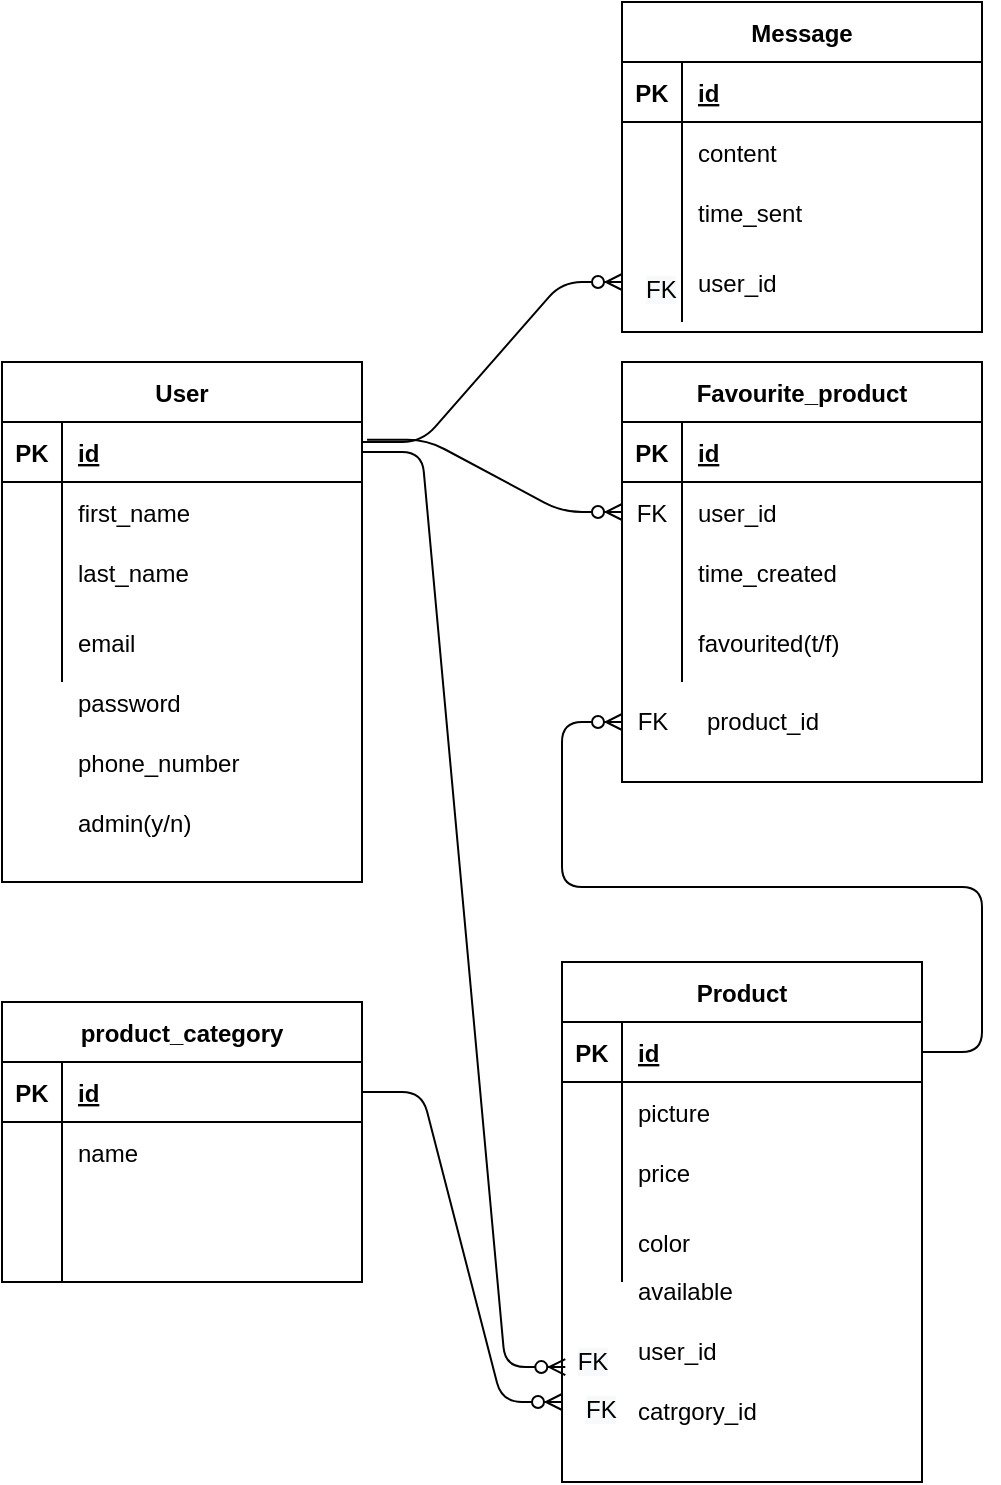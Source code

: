<mxfile version="14.1.9" type="github"><diagram id="1ZklcTyvzq-tHaEStVOn" name="Page-1"><mxGraphModel dx="1248" dy="1808" grid="1" gridSize="10" guides="1" tooltips="1" connect="1" arrows="1" fold="1" page="1" pageScale="1" pageWidth="827" pageHeight="1169" math="0" shadow="0"><root><mxCell id="0"/><mxCell id="1" parent="0"/><mxCell id="G-emduMKIzb_bS8kEKGs-1" value="User" style="shape=table;startSize=30;container=1;collapsible=1;childLayout=tableLayout;fixedRows=1;rowLines=0;fontStyle=1;align=center;resizeLast=1;" vertex="1" parent="1"><mxGeometry x="50" y="50" width="180" height="260" as="geometry"/></mxCell><mxCell id="G-emduMKIzb_bS8kEKGs-2" value="" style="shape=partialRectangle;collapsible=0;dropTarget=0;pointerEvents=0;fillColor=none;top=0;left=0;bottom=1;right=0;points=[[0,0.5],[1,0.5]];portConstraint=eastwest;" vertex="1" parent="G-emduMKIzb_bS8kEKGs-1"><mxGeometry y="30" width="180" height="30" as="geometry"/></mxCell><mxCell id="G-emduMKIzb_bS8kEKGs-3" value="PK" style="shape=partialRectangle;connectable=0;fillColor=none;top=0;left=0;bottom=0;right=0;fontStyle=1;overflow=hidden;" vertex="1" parent="G-emduMKIzb_bS8kEKGs-2"><mxGeometry width="30" height="30" as="geometry"/></mxCell><mxCell id="G-emduMKIzb_bS8kEKGs-4" value="id" style="shape=partialRectangle;connectable=0;fillColor=none;top=0;left=0;bottom=0;right=0;align=left;spacingLeft=6;fontStyle=5;overflow=hidden;" vertex="1" parent="G-emduMKIzb_bS8kEKGs-2"><mxGeometry x="30" width="150" height="30" as="geometry"/></mxCell><mxCell id="G-emduMKIzb_bS8kEKGs-5" value="" style="shape=partialRectangle;collapsible=0;dropTarget=0;pointerEvents=0;fillColor=none;top=0;left=0;bottom=0;right=0;points=[[0,0.5],[1,0.5]];portConstraint=eastwest;" vertex="1" parent="G-emduMKIzb_bS8kEKGs-1"><mxGeometry y="60" width="180" height="30" as="geometry"/></mxCell><mxCell id="G-emduMKIzb_bS8kEKGs-6" value="" style="shape=partialRectangle;connectable=0;fillColor=none;top=0;left=0;bottom=0;right=0;editable=1;overflow=hidden;" vertex="1" parent="G-emduMKIzb_bS8kEKGs-5"><mxGeometry width="30" height="30" as="geometry"/></mxCell><mxCell id="G-emduMKIzb_bS8kEKGs-7" value="first_name" style="shape=partialRectangle;connectable=0;fillColor=none;top=0;left=0;bottom=0;right=0;align=left;spacingLeft=6;overflow=hidden;" vertex="1" parent="G-emduMKIzb_bS8kEKGs-5"><mxGeometry x="30" width="150" height="30" as="geometry"/></mxCell><mxCell id="G-emduMKIzb_bS8kEKGs-8" value="" style="shape=partialRectangle;collapsible=0;dropTarget=0;pointerEvents=0;fillColor=none;top=0;left=0;bottom=0;right=0;points=[[0,0.5],[1,0.5]];portConstraint=eastwest;" vertex="1" parent="G-emduMKIzb_bS8kEKGs-1"><mxGeometry y="90" width="180" height="30" as="geometry"/></mxCell><mxCell id="G-emduMKIzb_bS8kEKGs-9" value="" style="shape=partialRectangle;connectable=0;fillColor=none;top=0;left=0;bottom=0;right=0;editable=1;overflow=hidden;" vertex="1" parent="G-emduMKIzb_bS8kEKGs-8"><mxGeometry width="30" height="30" as="geometry"/></mxCell><mxCell id="G-emduMKIzb_bS8kEKGs-10" value="last_name" style="shape=partialRectangle;connectable=0;fillColor=none;top=0;left=0;bottom=0;right=0;align=left;spacingLeft=6;overflow=hidden;" vertex="1" parent="G-emduMKIzb_bS8kEKGs-8"><mxGeometry x="30" width="150" height="30" as="geometry"/></mxCell><mxCell id="G-emduMKIzb_bS8kEKGs-11" value="" style="shape=partialRectangle;collapsible=0;dropTarget=0;pointerEvents=0;fillColor=none;top=0;left=0;bottom=0;right=0;points=[[0,0.5],[1,0.5]];portConstraint=eastwest;" vertex="1" parent="G-emduMKIzb_bS8kEKGs-1"><mxGeometry y="120" width="180" height="40" as="geometry"/></mxCell><mxCell id="G-emduMKIzb_bS8kEKGs-12" value="" style="shape=partialRectangle;connectable=0;fillColor=none;top=0;left=0;bottom=0;right=0;editable=1;overflow=hidden;" vertex="1" parent="G-emduMKIzb_bS8kEKGs-11"><mxGeometry width="30" height="40" as="geometry"/></mxCell><mxCell id="G-emduMKIzb_bS8kEKGs-13" value="email" style="shape=partialRectangle;connectable=0;fillColor=none;top=0;left=0;bottom=0;right=0;align=left;spacingLeft=6;overflow=hidden;" vertex="1" parent="G-emduMKIzb_bS8kEKGs-11"><mxGeometry x="30" width="150" height="40" as="geometry"/></mxCell><mxCell id="G-emduMKIzb_bS8kEKGs-38" value="password" style="shape=partialRectangle;connectable=0;fillColor=none;top=0;left=0;bottom=0;right=0;align=left;spacingLeft=6;overflow=hidden;" vertex="1" parent="1"><mxGeometry x="80" y="200" width="150" height="40" as="geometry"/></mxCell><mxCell id="G-emduMKIzb_bS8kEKGs-39" value="phone_number" style="shape=partialRectangle;connectable=0;fillColor=none;top=0;left=0;bottom=0;right=0;align=left;spacingLeft=6;overflow=hidden;" vertex="1" parent="1"><mxGeometry x="80" y="230" width="150" height="40" as="geometry"/></mxCell><mxCell id="G-emduMKIzb_bS8kEKGs-40" value="admin(y/n)" style="shape=partialRectangle;connectable=0;fillColor=none;top=0;left=0;bottom=0;right=0;align=left;spacingLeft=6;overflow=hidden;" vertex="1" parent="1"><mxGeometry x="80" y="260" width="150" height="40" as="geometry"/></mxCell><mxCell id="G-emduMKIzb_bS8kEKGs-41" value="Favourite_product" style="shape=table;startSize=30;container=1;collapsible=1;childLayout=tableLayout;fixedRows=1;rowLines=0;fontStyle=1;align=center;resizeLast=1;" vertex="1" parent="1"><mxGeometry x="360" y="50" width="180" height="210" as="geometry"/></mxCell><mxCell id="G-emduMKIzb_bS8kEKGs-42" value="" style="shape=partialRectangle;collapsible=0;dropTarget=0;pointerEvents=0;fillColor=none;top=0;left=0;bottom=1;right=0;points=[[0,0.5],[1,0.5]];portConstraint=eastwest;" vertex="1" parent="G-emduMKIzb_bS8kEKGs-41"><mxGeometry y="30" width="180" height="30" as="geometry"/></mxCell><mxCell id="G-emduMKIzb_bS8kEKGs-43" value="PK" style="shape=partialRectangle;connectable=0;fillColor=none;top=0;left=0;bottom=0;right=0;fontStyle=1;overflow=hidden;" vertex="1" parent="G-emduMKIzb_bS8kEKGs-42"><mxGeometry width="30" height="30" as="geometry"/></mxCell><mxCell id="G-emduMKIzb_bS8kEKGs-44" value="id" style="shape=partialRectangle;connectable=0;fillColor=none;top=0;left=0;bottom=0;right=0;align=left;spacingLeft=6;fontStyle=5;overflow=hidden;" vertex="1" parent="G-emduMKIzb_bS8kEKGs-42"><mxGeometry x="30" width="150" height="30" as="geometry"/></mxCell><mxCell id="G-emduMKIzb_bS8kEKGs-45" value="" style="shape=partialRectangle;collapsible=0;dropTarget=0;pointerEvents=0;fillColor=none;top=0;left=0;bottom=0;right=0;points=[[0,0.5],[1,0.5]];portConstraint=eastwest;" vertex="1" parent="G-emduMKIzb_bS8kEKGs-41"><mxGeometry y="60" width="180" height="30" as="geometry"/></mxCell><mxCell id="G-emduMKIzb_bS8kEKGs-46" value="FK" style="shape=partialRectangle;connectable=0;fillColor=none;top=0;left=0;bottom=0;right=0;editable=1;overflow=hidden;" vertex="1" parent="G-emduMKIzb_bS8kEKGs-45"><mxGeometry width="30" height="30" as="geometry"/></mxCell><mxCell id="G-emduMKIzb_bS8kEKGs-47" value="user_id" style="shape=partialRectangle;connectable=0;fillColor=none;top=0;left=0;bottom=0;right=0;align=left;spacingLeft=6;overflow=hidden;" vertex="1" parent="G-emduMKIzb_bS8kEKGs-45"><mxGeometry x="30" width="150" height="30" as="geometry"/></mxCell><mxCell id="G-emduMKIzb_bS8kEKGs-48" value="" style="shape=partialRectangle;collapsible=0;dropTarget=0;pointerEvents=0;fillColor=none;top=0;left=0;bottom=0;right=0;points=[[0,0.5],[1,0.5]];portConstraint=eastwest;" vertex="1" parent="G-emduMKIzb_bS8kEKGs-41"><mxGeometry y="90" width="180" height="30" as="geometry"/></mxCell><mxCell id="G-emduMKIzb_bS8kEKGs-49" value="" style="shape=partialRectangle;connectable=0;fillColor=none;top=0;left=0;bottom=0;right=0;editable=1;overflow=hidden;" vertex="1" parent="G-emduMKIzb_bS8kEKGs-48"><mxGeometry width="30" height="30" as="geometry"/></mxCell><mxCell id="G-emduMKIzb_bS8kEKGs-50" value="time_created" style="shape=partialRectangle;connectable=0;fillColor=none;top=0;left=0;bottom=0;right=0;align=left;spacingLeft=6;overflow=hidden;" vertex="1" parent="G-emduMKIzb_bS8kEKGs-48"><mxGeometry x="30" width="150" height="30" as="geometry"/></mxCell><mxCell id="G-emduMKIzb_bS8kEKGs-51" value="" style="shape=partialRectangle;collapsible=0;dropTarget=0;pointerEvents=0;fillColor=none;top=0;left=0;bottom=0;right=0;points=[[0,0.5],[1,0.5]];portConstraint=eastwest;" vertex="1" parent="G-emduMKIzb_bS8kEKGs-41"><mxGeometry y="120" width="180" height="40" as="geometry"/></mxCell><mxCell id="G-emduMKIzb_bS8kEKGs-52" value="" style="shape=partialRectangle;connectable=0;fillColor=none;top=0;left=0;bottom=0;right=0;editable=1;overflow=hidden;" vertex="1" parent="G-emduMKIzb_bS8kEKGs-51"><mxGeometry width="30" height="40" as="geometry"/></mxCell><mxCell id="G-emduMKIzb_bS8kEKGs-53" value="favourited(t/f)" style="shape=partialRectangle;connectable=0;fillColor=none;top=0;left=0;bottom=0;right=0;align=left;spacingLeft=6;overflow=hidden;" vertex="1" parent="G-emduMKIzb_bS8kEKGs-51"><mxGeometry x="30" width="150" height="40" as="geometry"/></mxCell><mxCell id="G-emduMKIzb_bS8kEKGs-54" value="Product" style="shape=table;startSize=30;container=1;collapsible=1;childLayout=tableLayout;fixedRows=1;rowLines=0;fontStyle=1;align=center;resizeLast=1;" vertex="1" parent="1"><mxGeometry x="330" y="350" width="180" height="260" as="geometry"/></mxCell><mxCell id="G-emduMKIzb_bS8kEKGs-55" value="" style="shape=partialRectangle;collapsible=0;dropTarget=0;pointerEvents=0;fillColor=none;top=0;left=0;bottom=1;right=0;points=[[0,0.5],[1,0.5]];portConstraint=eastwest;" vertex="1" parent="G-emduMKIzb_bS8kEKGs-54"><mxGeometry y="30" width="180" height="30" as="geometry"/></mxCell><mxCell id="G-emduMKIzb_bS8kEKGs-56" value="PK" style="shape=partialRectangle;connectable=0;fillColor=none;top=0;left=0;bottom=0;right=0;fontStyle=1;overflow=hidden;" vertex="1" parent="G-emduMKIzb_bS8kEKGs-55"><mxGeometry width="30" height="30" as="geometry"/></mxCell><mxCell id="G-emduMKIzb_bS8kEKGs-57" value="id" style="shape=partialRectangle;connectable=0;fillColor=none;top=0;left=0;bottom=0;right=0;align=left;spacingLeft=6;fontStyle=5;overflow=hidden;" vertex="1" parent="G-emduMKIzb_bS8kEKGs-55"><mxGeometry x="30" width="150" height="30" as="geometry"/></mxCell><mxCell id="G-emduMKIzb_bS8kEKGs-58" value="" style="shape=partialRectangle;collapsible=0;dropTarget=0;pointerEvents=0;fillColor=none;top=0;left=0;bottom=0;right=0;points=[[0,0.5],[1,0.5]];portConstraint=eastwest;" vertex="1" parent="G-emduMKIzb_bS8kEKGs-54"><mxGeometry y="60" width="180" height="30" as="geometry"/></mxCell><mxCell id="G-emduMKIzb_bS8kEKGs-59" value="" style="shape=partialRectangle;connectable=0;fillColor=none;top=0;left=0;bottom=0;right=0;editable=1;overflow=hidden;" vertex="1" parent="G-emduMKIzb_bS8kEKGs-58"><mxGeometry width="30" height="30" as="geometry"/></mxCell><mxCell id="G-emduMKIzb_bS8kEKGs-60" value="picture" style="shape=partialRectangle;connectable=0;fillColor=none;top=0;left=0;bottom=0;right=0;align=left;spacingLeft=6;overflow=hidden;" vertex="1" parent="G-emduMKIzb_bS8kEKGs-58"><mxGeometry x="30" width="150" height="30" as="geometry"/></mxCell><mxCell id="G-emduMKIzb_bS8kEKGs-61" value="" style="shape=partialRectangle;collapsible=0;dropTarget=0;pointerEvents=0;fillColor=none;top=0;left=0;bottom=0;right=0;points=[[0,0.5],[1,0.5]];portConstraint=eastwest;" vertex="1" parent="G-emduMKIzb_bS8kEKGs-54"><mxGeometry y="90" width="180" height="30" as="geometry"/></mxCell><mxCell id="G-emduMKIzb_bS8kEKGs-62" value="" style="shape=partialRectangle;connectable=0;fillColor=none;top=0;left=0;bottom=0;right=0;editable=1;overflow=hidden;" vertex="1" parent="G-emduMKIzb_bS8kEKGs-61"><mxGeometry width="30" height="30" as="geometry"/></mxCell><mxCell id="G-emduMKIzb_bS8kEKGs-63" value="price" style="shape=partialRectangle;connectable=0;fillColor=none;top=0;left=0;bottom=0;right=0;align=left;spacingLeft=6;overflow=hidden;" vertex="1" parent="G-emduMKIzb_bS8kEKGs-61"><mxGeometry x="30" width="150" height="30" as="geometry"/></mxCell><mxCell id="G-emduMKIzb_bS8kEKGs-64" value="" style="shape=partialRectangle;collapsible=0;dropTarget=0;pointerEvents=0;fillColor=none;top=0;left=0;bottom=0;right=0;points=[[0,0.5],[1,0.5]];portConstraint=eastwest;" vertex="1" parent="G-emduMKIzb_bS8kEKGs-54"><mxGeometry y="120" width="180" height="40" as="geometry"/></mxCell><mxCell id="G-emduMKIzb_bS8kEKGs-65" value="" style="shape=partialRectangle;connectable=0;fillColor=none;top=0;left=0;bottom=0;right=0;editable=1;overflow=hidden;" vertex="1" parent="G-emduMKIzb_bS8kEKGs-64"><mxGeometry width="30" height="40" as="geometry"/></mxCell><mxCell id="G-emduMKIzb_bS8kEKGs-66" value="color" style="shape=partialRectangle;connectable=0;fillColor=none;top=0;left=0;bottom=0;right=0;align=left;spacingLeft=6;overflow=hidden;" vertex="1" parent="G-emduMKIzb_bS8kEKGs-64"><mxGeometry x="30" width="150" height="40" as="geometry"/></mxCell><mxCell id="G-emduMKIzb_bS8kEKGs-67" value="Message" style="shape=table;startSize=30;container=1;collapsible=1;childLayout=tableLayout;fixedRows=1;rowLines=0;fontStyle=1;align=center;resizeLast=1;" vertex="1" parent="1"><mxGeometry x="360" y="-130" width="180" height="165" as="geometry"/></mxCell><mxCell id="G-emduMKIzb_bS8kEKGs-68" value="" style="shape=partialRectangle;collapsible=0;dropTarget=0;pointerEvents=0;fillColor=none;top=0;left=0;bottom=1;right=0;points=[[0,0.5],[1,0.5]];portConstraint=eastwest;" vertex="1" parent="G-emduMKIzb_bS8kEKGs-67"><mxGeometry y="30" width="180" height="30" as="geometry"/></mxCell><mxCell id="G-emduMKIzb_bS8kEKGs-69" value="PK" style="shape=partialRectangle;connectable=0;fillColor=none;top=0;left=0;bottom=0;right=0;fontStyle=1;overflow=hidden;" vertex="1" parent="G-emduMKIzb_bS8kEKGs-68"><mxGeometry width="30" height="30" as="geometry"/></mxCell><mxCell id="G-emduMKIzb_bS8kEKGs-70" value="id" style="shape=partialRectangle;connectable=0;fillColor=none;top=0;left=0;bottom=0;right=0;align=left;spacingLeft=6;fontStyle=5;overflow=hidden;" vertex="1" parent="G-emduMKIzb_bS8kEKGs-68"><mxGeometry x="30" width="150" height="30" as="geometry"/></mxCell><mxCell id="G-emduMKIzb_bS8kEKGs-71" value="" style="shape=partialRectangle;collapsible=0;dropTarget=0;pointerEvents=0;fillColor=none;top=0;left=0;bottom=0;right=0;points=[[0,0.5],[1,0.5]];portConstraint=eastwest;" vertex="1" parent="G-emduMKIzb_bS8kEKGs-67"><mxGeometry y="60" width="180" height="30" as="geometry"/></mxCell><mxCell id="G-emduMKIzb_bS8kEKGs-72" value="" style="shape=partialRectangle;connectable=0;fillColor=none;top=0;left=0;bottom=0;right=0;editable=1;overflow=hidden;" vertex="1" parent="G-emduMKIzb_bS8kEKGs-71"><mxGeometry width="30" height="30" as="geometry"/></mxCell><mxCell id="G-emduMKIzb_bS8kEKGs-73" value="content" style="shape=partialRectangle;connectable=0;fillColor=none;top=0;left=0;bottom=0;right=0;align=left;spacingLeft=6;overflow=hidden;" vertex="1" parent="G-emduMKIzb_bS8kEKGs-71"><mxGeometry x="30" width="150" height="30" as="geometry"/></mxCell><mxCell id="G-emduMKIzb_bS8kEKGs-74" value="" style="shape=partialRectangle;collapsible=0;dropTarget=0;pointerEvents=0;fillColor=none;top=0;left=0;bottom=0;right=0;points=[[0,0.5],[1,0.5]];portConstraint=eastwest;" vertex="1" parent="G-emduMKIzb_bS8kEKGs-67"><mxGeometry y="90" width="180" height="30" as="geometry"/></mxCell><mxCell id="G-emduMKIzb_bS8kEKGs-75" value="" style="shape=partialRectangle;connectable=0;fillColor=none;top=0;left=0;bottom=0;right=0;editable=1;overflow=hidden;" vertex="1" parent="G-emduMKIzb_bS8kEKGs-74"><mxGeometry width="30" height="30" as="geometry"/></mxCell><mxCell id="G-emduMKIzb_bS8kEKGs-76" value="time_sent" style="shape=partialRectangle;connectable=0;fillColor=none;top=0;left=0;bottom=0;right=0;align=left;spacingLeft=6;overflow=hidden;" vertex="1" parent="G-emduMKIzb_bS8kEKGs-74"><mxGeometry x="30" width="150" height="30" as="geometry"/></mxCell><mxCell id="G-emduMKIzb_bS8kEKGs-77" value="" style="shape=partialRectangle;collapsible=0;dropTarget=0;pointerEvents=0;fillColor=none;top=0;left=0;bottom=0;right=0;points=[[0,0.5],[1,0.5]];portConstraint=eastwest;" vertex="1" parent="G-emduMKIzb_bS8kEKGs-67"><mxGeometry y="120" width="180" height="40" as="geometry"/></mxCell><mxCell id="G-emduMKIzb_bS8kEKGs-78" value="" style="shape=partialRectangle;connectable=0;fillColor=none;top=0;left=0;bottom=0;right=0;editable=1;overflow=hidden;" vertex="1" parent="G-emduMKIzb_bS8kEKGs-77"><mxGeometry width="30" height="40" as="geometry"/></mxCell><mxCell id="G-emduMKIzb_bS8kEKGs-79" value="user_id" style="shape=partialRectangle;connectable=0;fillColor=none;top=0;left=0;bottom=0;right=0;align=left;spacingLeft=6;overflow=hidden;" vertex="1" parent="G-emduMKIzb_bS8kEKGs-77"><mxGeometry x="30" width="150" height="40" as="geometry"/></mxCell><mxCell id="G-emduMKIzb_bS8kEKGs-81" value="product_category" style="shape=table;startSize=30;container=1;collapsible=1;childLayout=tableLayout;fixedRows=1;rowLines=0;fontStyle=1;align=center;resizeLast=1;" vertex="1" parent="1"><mxGeometry x="50" y="370" width="180" height="140" as="geometry"/></mxCell><mxCell id="G-emduMKIzb_bS8kEKGs-82" value="" style="shape=partialRectangle;collapsible=0;dropTarget=0;pointerEvents=0;fillColor=none;top=0;left=0;bottom=1;right=0;points=[[0,0.5],[1,0.5]];portConstraint=eastwest;" vertex="1" parent="G-emduMKIzb_bS8kEKGs-81"><mxGeometry y="30" width="180" height="30" as="geometry"/></mxCell><mxCell id="G-emduMKIzb_bS8kEKGs-83" value="PK" style="shape=partialRectangle;connectable=0;fillColor=none;top=0;left=0;bottom=0;right=0;fontStyle=1;overflow=hidden;" vertex="1" parent="G-emduMKIzb_bS8kEKGs-82"><mxGeometry width="30" height="30" as="geometry"/></mxCell><mxCell id="G-emduMKIzb_bS8kEKGs-84" value="id" style="shape=partialRectangle;connectable=0;fillColor=none;top=0;left=0;bottom=0;right=0;align=left;spacingLeft=6;fontStyle=5;overflow=hidden;" vertex="1" parent="G-emduMKIzb_bS8kEKGs-82"><mxGeometry x="30" width="150" height="30" as="geometry"/></mxCell><mxCell id="G-emduMKIzb_bS8kEKGs-85" value="" style="shape=partialRectangle;collapsible=0;dropTarget=0;pointerEvents=0;fillColor=none;top=0;left=0;bottom=0;right=0;points=[[0,0.5],[1,0.5]];portConstraint=eastwest;" vertex="1" parent="G-emduMKIzb_bS8kEKGs-81"><mxGeometry y="60" width="180" height="30" as="geometry"/></mxCell><mxCell id="G-emduMKIzb_bS8kEKGs-86" value="" style="shape=partialRectangle;connectable=0;fillColor=none;top=0;left=0;bottom=0;right=0;editable=1;overflow=hidden;" vertex="1" parent="G-emduMKIzb_bS8kEKGs-85"><mxGeometry width="30" height="30" as="geometry"/></mxCell><mxCell id="G-emduMKIzb_bS8kEKGs-87" value="name" style="shape=partialRectangle;connectable=0;fillColor=none;top=0;left=0;bottom=0;right=0;align=left;spacingLeft=6;overflow=hidden;" vertex="1" parent="G-emduMKIzb_bS8kEKGs-85"><mxGeometry x="30" width="150" height="30" as="geometry"/></mxCell><mxCell id="G-emduMKIzb_bS8kEKGs-88" value="" style="shape=partialRectangle;collapsible=0;dropTarget=0;pointerEvents=0;fillColor=none;top=0;left=0;bottom=0;right=0;points=[[0,0.5],[1,0.5]];portConstraint=eastwest;" vertex="1" parent="G-emduMKIzb_bS8kEKGs-81"><mxGeometry y="90" width="180" height="30" as="geometry"/></mxCell><mxCell id="G-emduMKIzb_bS8kEKGs-89" value="" style="shape=partialRectangle;connectable=0;fillColor=none;top=0;left=0;bottom=0;right=0;editable=1;overflow=hidden;" vertex="1" parent="G-emduMKIzb_bS8kEKGs-88"><mxGeometry width="30" height="30" as="geometry"/></mxCell><mxCell id="G-emduMKIzb_bS8kEKGs-90" value="" style="shape=partialRectangle;connectable=0;fillColor=none;top=0;left=0;bottom=0;right=0;align=left;spacingLeft=6;overflow=hidden;" vertex="1" parent="G-emduMKIzb_bS8kEKGs-88"><mxGeometry x="30" width="150" height="30" as="geometry"/></mxCell><mxCell id="G-emduMKIzb_bS8kEKGs-91" value="" style="shape=partialRectangle;collapsible=0;dropTarget=0;pointerEvents=0;fillColor=none;top=0;left=0;bottom=0;right=0;points=[[0,0.5],[1,0.5]];portConstraint=eastwest;" vertex="1" parent="G-emduMKIzb_bS8kEKGs-81"><mxGeometry y="120" width="180" height="20" as="geometry"/></mxCell><mxCell id="G-emduMKIzb_bS8kEKGs-92" value="" style="shape=partialRectangle;connectable=0;fillColor=none;top=0;left=0;bottom=0;right=0;editable=1;overflow=hidden;" vertex="1" parent="G-emduMKIzb_bS8kEKGs-91"><mxGeometry width="30" height="20" as="geometry"/></mxCell><mxCell id="G-emduMKIzb_bS8kEKGs-93" value="" style="shape=partialRectangle;connectable=0;fillColor=none;top=0;left=0;bottom=0;right=0;align=left;spacingLeft=6;overflow=hidden;" vertex="1" parent="G-emduMKIzb_bS8kEKGs-91"><mxGeometry x="30" width="150" height="20" as="geometry"/></mxCell><mxCell id="G-emduMKIzb_bS8kEKGs-94" value="" style="edgeStyle=entityRelationEdgeStyle;fontSize=12;html=1;endArrow=ERzeroToMany;endFill=1;entryX=0;entryY=0.5;entryDx=0;entryDy=0;exitX=1.014;exitY=0.297;exitDx=0;exitDy=0;exitPerimeter=0;" edge="1" parent="1" source="G-emduMKIzb_bS8kEKGs-2" target="G-emduMKIzb_bS8kEKGs-45"><mxGeometry width="100" height="100" relative="1" as="geometry"><mxPoint x="230" y="100" as="sourcePoint"/><mxPoint x="350" y="130" as="targetPoint"/></mxGeometry></mxCell><mxCell id="G-emduMKIzb_bS8kEKGs-95" value="&lt;span style=&quot;text-align: left&quot;&gt;product_id&lt;/span&gt;" style="text;html=1;align=center;verticalAlign=middle;resizable=0;points=[];autosize=1;" vertex="1" parent="1"><mxGeometry x="395" y="220" width="70" height="20" as="geometry"/></mxCell><mxCell id="G-emduMKIzb_bS8kEKGs-96" value="" style="edgeStyle=entityRelationEdgeStyle;fontSize=12;html=1;endArrow=ERzeroToMany;endFill=1;exitX=1;exitY=0.5;exitDx=0;exitDy=0;" edge="1" parent="1" source="G-emduMKIzb_bS8kEKGs-55"><mxGeometry width="100" height="100" relative="1" as="geometry"><mxPoint x="470" y="340" as="sourcePoint"/><mxPoint x="360" y="230" as="targetPoint"/></mxGeometry></mxCell><mxCell id="G-emduMKIzb_bS8kEKGs-99" value="FK" style="text;html=1;align=center;verticalAlign=middle;resizable=0;points=[];autosize=1;" vertex="1" parent="1"><mxGeometry x="360" y="220" width="30" height="20" as="geometry"/></mxCell><mxCell id="G-emduMKIzb_bS8kEKGs-100" value="available" style="shape=partialRectangle;html=1;whiteSpace=wrap;connectable=0;fillColor=none;top=0;left=0;bottom=0;right=0;align=left;spacingLeft=6;overflow=hidden;" vertex="1" parent="1"><mxGeometry x="360" y="500" width="140" height="30" as="geometry"/></mxCell><mxCell id="G-emduMKIzb_bS8kEKGs-101" value="user_id" style="shape=partialRectangle;html=1;whiteSpace=wrap;connectable=0;fillColor=none;top=0;left=0;bottom=0;right=0;align=left;spacingLeft=6;overflow=hidden;" vertex="1" parent="1"><mxGeometry x="360" y="530" width="140" height="30" as="geometry"/></mxCell><mxCell id="G-emduMKIzb_bS8kEKGs-102" value="catrgory_id" style="shape=partialRectangle;html=1;whiteSpace=wrap;connectable=0;fillColor=none;top=0;left=0;bottom=0;right=0;align=left;spacingLeft=6;overflow=hidden;" vertex="1" parent="1"><mxGeometry x="360" y="560" width="140" height="30" as="geometry"/></mxCell><mxCell id="G-emduMKIzb_bS8kEKGs-103" value="&lt;meta charset=&quot;utf-8&quot;&gt;&lt;span style=&quot;color: rgb(0, 0, 0); font-family: helvetica; font-size: 12px; font-style: normal; font-weight: 400; letter-spacing: normal; text-align: center; text-indent: 0px; text-transform: none; word-spacing: 0px; background-color: rgb(248, 249, 250); display: inline; float: none;&quot;&gt;FK&lt;/span&gt;" style="text;html=1;align=center;verticalAlign=middle;resizable=0;points=[];autosize=1;" vertex="1" parent="1"><mxGeometry x="330" y="540" width="30" height="20" as="geometry"/></mxCell><mxCell id="G-emduMKIzb_bS8kEKGs-104" value="&lt;meta charset=&quot;utf-8&quot;&gt;&lt;span style=&quot;color: rgb(0, 0, 0); font-family: helvetica; font-size: 12px; font-style: normal; font-weight: 400; letter-spacing: normal; text-align: center; text-indent: 0px; text-transform: none; word-spacing: 0px; background-color: rgb(248, 249, 250); display: inline; float: none;&quot;&gt;FK&lt;/span&gt;" style="text;whiteSpace=wrap;html=1;" vertex="1" parent="1"><mxGeometry x="340" y="560" width="40" height="30" as="geometry"/></mxCell><mxCell id="G-emduMKIzb_bS8kEKGs-106" value="" style="edgeStyle=entityRelationEdgeStyle;fontSize=12;html=1;endArrow=ERzeroToMany;endFill=1;exitX=1;exitY=0.5;exitDx=0;exitDy=0;" edge="1" parent="1" source="G-emduMKIzb_bS8kEKGs-82"><mxGeometry width="100" height="100" relative="1" as="geometry"><mxPoint x="200" y="610" as="sourcePoint"/><mxPoint x="330" y="570" as="targetPoint"/></mxGeometry></mxCell><mxCell id="G-emduMKIzb_bS8kEKGs-107" value="" style="edgeStyle=entityRelationEdgeStyle;fontSize=12;html=1;endArrow=ERzeroToMany;endFill=1;exitX=1;exitY=0.5;exitDx=0;exitDy=0;entryX=0.055;entryY=0.627;entryDx=0;entryDy=0;entryPerimeter=0;" edge="1" parent="1" source="G-emduMKIzb_bS8kEKGs-2" target="G-emduMKIzb_bS8kEKGs-103"><mxGeometry width="100" height="100" relative="1" as="geometry"><mxPoint x="220" y="260" as="sourcePoint"/><mxPoint x="320" y="549" as="targetPoint"/></mxGeometry></mxCell><mxCell id="G-emduMKIzb_bS8kEKGs-109" value="" style="edgeStyle=entityRelationEdgeStyle;fontSize=12;html=1;endArrow=ERzeroToMany;endFill=1;" edge="1" parent="1" target="G-emduMKIzb_bS8kEKGs-77"><mxGeometry width="100" height="100" relative="1" as="geometry"><mxPoint x="230" y="90" as="sourcePoint"/><mxPoint x="530" y="-20" as="targetPoint"/></mxGeometry></mxCell><mxCell id="G-emduMKIzb_bS8kEKGs-110" value="&lt;meta charset=&quot;utf-8&quot;&gt;&lt;span style=&quot;color: rgb(0, 0, 0); font-family: helvetica; font-size: 12px; font-style: normal; font-weight: 400; letter-spacing: normal; text-align: center; text-indent: 0px; text-transform: none; word-spacing: 0px; background-color: rgb(248, 249, 250); display: inline; float: none;&quot;&gt;FK&lt;/span&gt;" style="text;whiteSpace=wrap;html=1;" vertex="1" parent="1"><mxGeometry x="370" width="40" height="30" as="geometry"/></mxCell></root></mxGraphModel></diagram></mxfile>